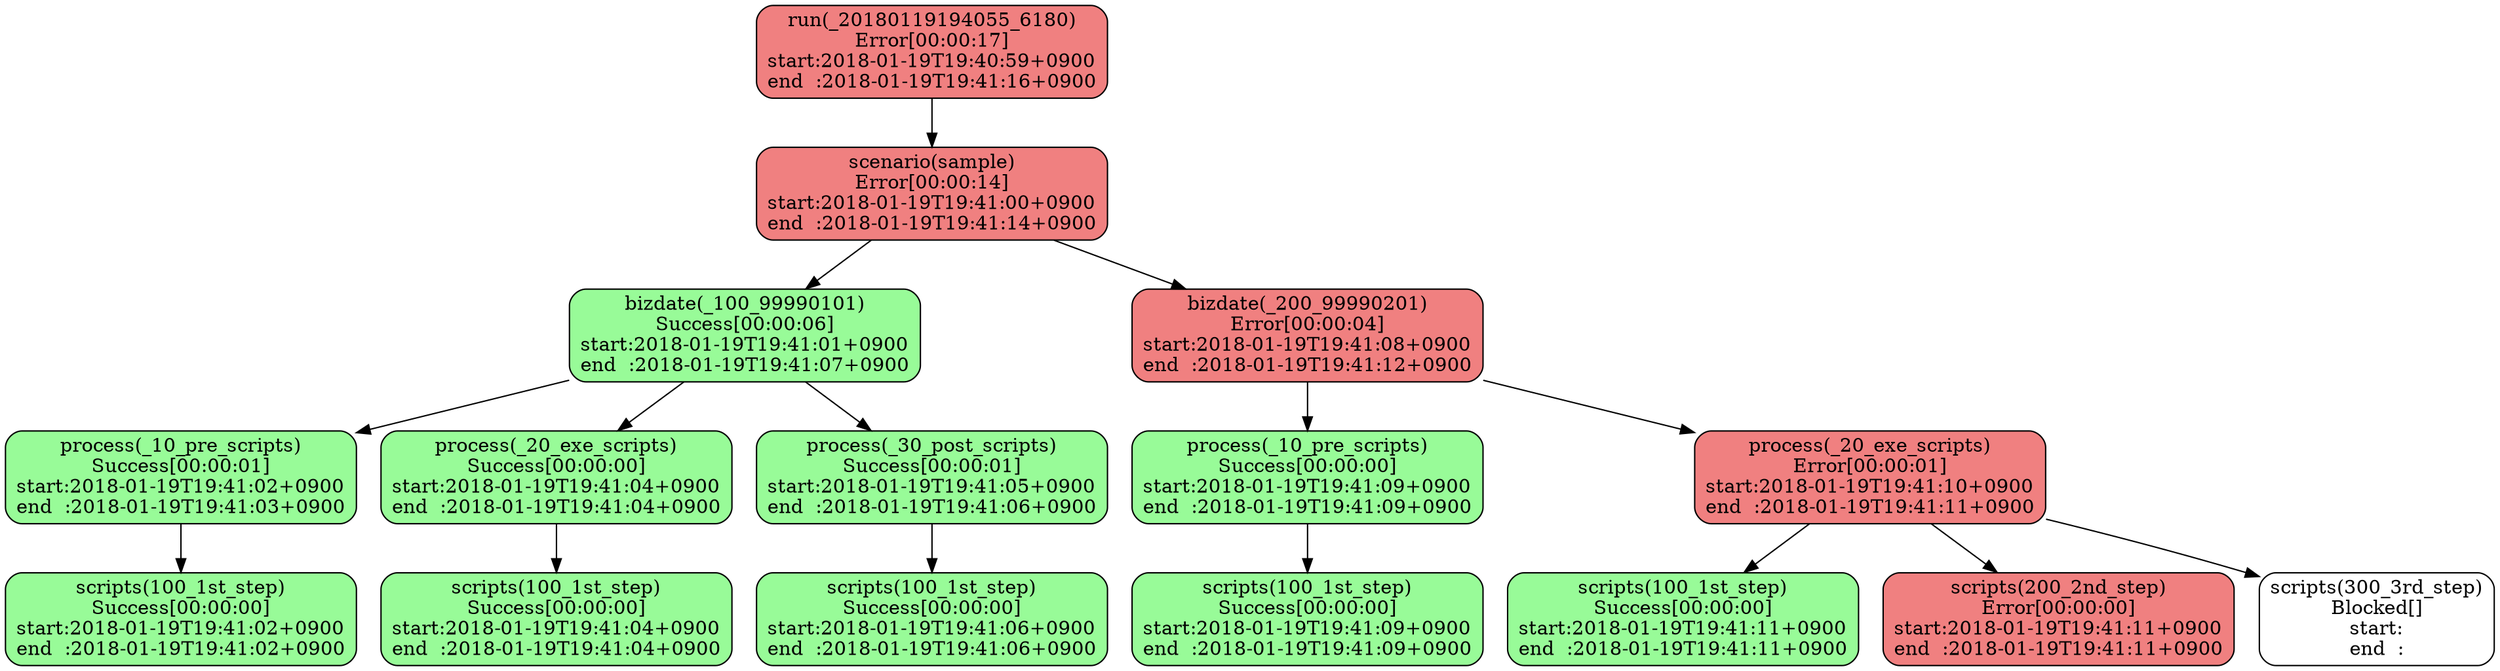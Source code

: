 digraph G {
  layout="dot";
  x20180119194055x6180xrun[label="run(_20180119194055_6180)\nError[00:00:17]\nstart:2018-01-19T19:40:59+0900\nend  :2018-01-19T19:41:16+0900",shape="box",style="filled,rounded",fillcolor="lightcoral"];
  x20180119194055x6180xrunxsample[label="scenario(sample)\nError[00:00:14]\nstart:2018-01-19T19:41:00+0900\nend  :2018-01-19T19:41:14+0900",shape="box",style="filled,rounded",fillcolor="lightcoral"];
  x20180119194055x6180xrunxsamplexx100x99990101[label="bizdate(_100_99990101)\nSuccess[00:00:06]\nstart:2018-01-19T19:41:01+0900\nend  :2018-01-19T19:41:07+0900",shape="box",style="filled,rounded",fillcolor="palegreen"];
  x20180119194055x6180xrunxsamplexx100x99990101xx10xprexscripts[label="process(_10_pre_scripts)\nSuccess[00:00:01]\nstart:2018-01-19T19:41:02+0900\nend  :2018-01-19T19:41:03+0900",shape="box",style="filled,rounded",fillcolor="palegreen"];
  x20180119194055x6180xrunxsamplexx100x99990101xx10xprexscriptsx100x1stxstep[label="scripts(100_1st_step)\nSuccess[00:00:00]\nstart:2018-01-19T19:41:02+0900\nend  :2018-01-19T19:41:02+0900",shape="box",style="filled,rounded",fillcolor="palegreen"];
  x20180119194055x6180xrunxsamplexx100x99990101xx20xexexscripts[label="process(_20_exe_scripts)\nSuccess[00:00:00]\nstart:2018-01-19T19:41:04+0900\nend  :2018-01-19T19:41:04+0900",shape="box",style="filled,rounded",fillcolor="palegreen"];
  x20180119194055x6180xrunxsamplexx100x99990101xx20xexexscriptsx100x1stxstep[label="scripts(100_1st_step)\nSuccess[00:00:00]\nstart:2018-01-19T19:41:04+0900\nend  :2018-01-19T19:41:04+0900",shape="box",style="filled,rounded",fillcolor="palegreen"];
  x20180119194055x6180xrunxsamplexx100x99990101xx30xpostxscripts[label="process(_30_post_scripts)\nSuccess[00:00:01]\nstart:2018-01-19T19:41:05+0900\nend  :2018-01-19T19:41:06+0900",shape="box",style="filled,rounded",fillcolor="palegreen"];
  x20180119194055x6180xrunxsamplexx100x99990101xx30xpostxscriptsx100x1stxstep[label="scripts(100_1st_step)\nSuccess[00:00:00]\nstart:2018-01-19T19:41:06+0900\nend  :2018-01-19T19:41:06+0900",shape="box",style="filled,rounded",fillcolor="palegreen"];
  x20180119194055x6180xrunxsamplexx200x99990201[label="bizdate(_200_99990201)\nError[00:00:04]\nstart:2018-01-19T19:41:08+0900\nend  :2018-01-19T19:41:12+0900",shape="box",style="filled,rounded",fillcolor="lightcoral"];
  x20180119194055x6180xrunxsamplexx200x99990201xx10xprexscripts[label="process(_10_pre_scripts)\nSuccess[00:00:00]\nstart:2018-01-19T19:41:09+0900\nend  :2018-01-19T19:41:09+0900",shape="box",style="filled,rounded",fillcolor="palegreen"];
  x20180119194055x6180xrunxsamplexx200x99990201xx10xprexscriptsx100x1stxstep[label="scripts(100_1st_step)\nSuccess[00:00:00]\nstart:2018-01-19T19:41:09+0900\nend  :2018-01-19T19:41:09+0900",shape="box",style="filled,rounded",fillcolor="palegreen"];
  x20180119194055x6180xrunxsamplexx200x99990201xx20xexexscripts[label="process(_20_exe_scripts)\nError[00:00:01]\nstart:2018-01-19T19:41:10+0900\nend  :2018-01-19T19:41:11+0900",shape="box",style="filled,rounded",fillcolor="lightcoral"];
  x20180119194055x6180xrunxsamplexx200x99990201xx20xexexscriptsx100x1stxstep[label="scripts(100_1st_step)\nSuccess[00:00:00]\nstart:2018-01-19T19:41:11+0900\nend  :2018-01-19T19:41:11+0900",shape="box",style="filled,rounded",fillcolor="palegreen"];
  x20180119194055x6180xrunxsamplexx200x99990201xx20xexexscriptsx200x2ndxstep[label="scripts(200_2nd_step)\nError[00:00:00]\nstart:2018-01-19T19:41:11+0900\nend  :2018-01-19T19:41:11+0900",shape="box",style="filled,rounded",fillcolor="lightcoral"];
  x20180119194055x6180xrunxsamplexx200x99990201xx20xexexscriptsx300x3rdxstep[label="scripts(300_3rd_step)\nBlocked[]\nstart:\nend  :",shape="box",style="filled,rounded",fillcolor="white"];
  x20180119194055x6180xrun -> x20180119194055x6180xrunxsample;
  x20180119194055x6180xrunxsample -> x20180119194055x6180xrunxsamplexx100x99990101;
  x20180119194055x6180xrunxsamplexx100x99990101 -> x20180119194055x6180xrunxsamplexx100x99990101xx10xprexscripts;
  x20180119194055x6180xrunxsamplexx100x99990101xx10xprexscripts -> x20180119194055x6180xrunxsamplexx100x99990101xx10xprexscriptsx100x1stxstep;
  x20180119194055x6180xrunxsamplexx100x99990101 -> x20180119194055x6180xrunxsamplexx100x99990101xx20xexexscripts;
  x20180119194055x6180xrunxsamplexx100x99990101xx20xexexscripts -> x20180119194055x6180xrunxsamplexx100x99990101xx20xexexscriptsx100x1stxstep;
  x20180119194055x6180xrunxsamplexx100x99990101 -> x20180119194055x6180xrunxsamplexx100x99990101xx30xpostxscripts;
  x20180119194055x6180xrunxsamplexx100x99990101xx30xpostxscripts -> x20180119194055x6180xrunxsamplexx100x99990101xx30xpostxscriptsx100x1stxstep;
  x20180119194055x6180xrunxsample -> x20180119194055x6180xrunxsamplexx200x99990201;
  x20180119194055x6180xrunxsamplexx200x99990201 -> x20180119194055x6180xrunxsamplexx200x99990201xx10xprexscripts;
  x20180119194055x6180xrunxsamplexx200x99990201xx10xprexscripts -> x20180119194055x6180xrunxsamplexx200x99990201xx10xprexscriptsx100x1stxstep;
  x20180119194055x6180xrunxsamplexx200x99990201 -> x20180119194055x6180xrunxsamplexx200x99990201xx20xexexscripts;
  x20180119194055x6180xrunxsamplexx200x99990201xx20xexexscripts -> x20180119194055x6180xrunxsamplexx200x99990201xx20xexexscriptsx100x1stxstep;
  x20180119194055x6180xrunxsamplexx200x99990201xx20xexexscripts -> x20180119194055x6180xrunxsamplexx200x99990201xx20xexexscriptsx200x2ndxstep;
  x20180119194055x6180xrunxsamplexx200x99990201xx20xexexscripts -> x20180119194055x6180xrunxsamplexx200x99990201xx20xexexscriptsx300x3rdxstep;
}
